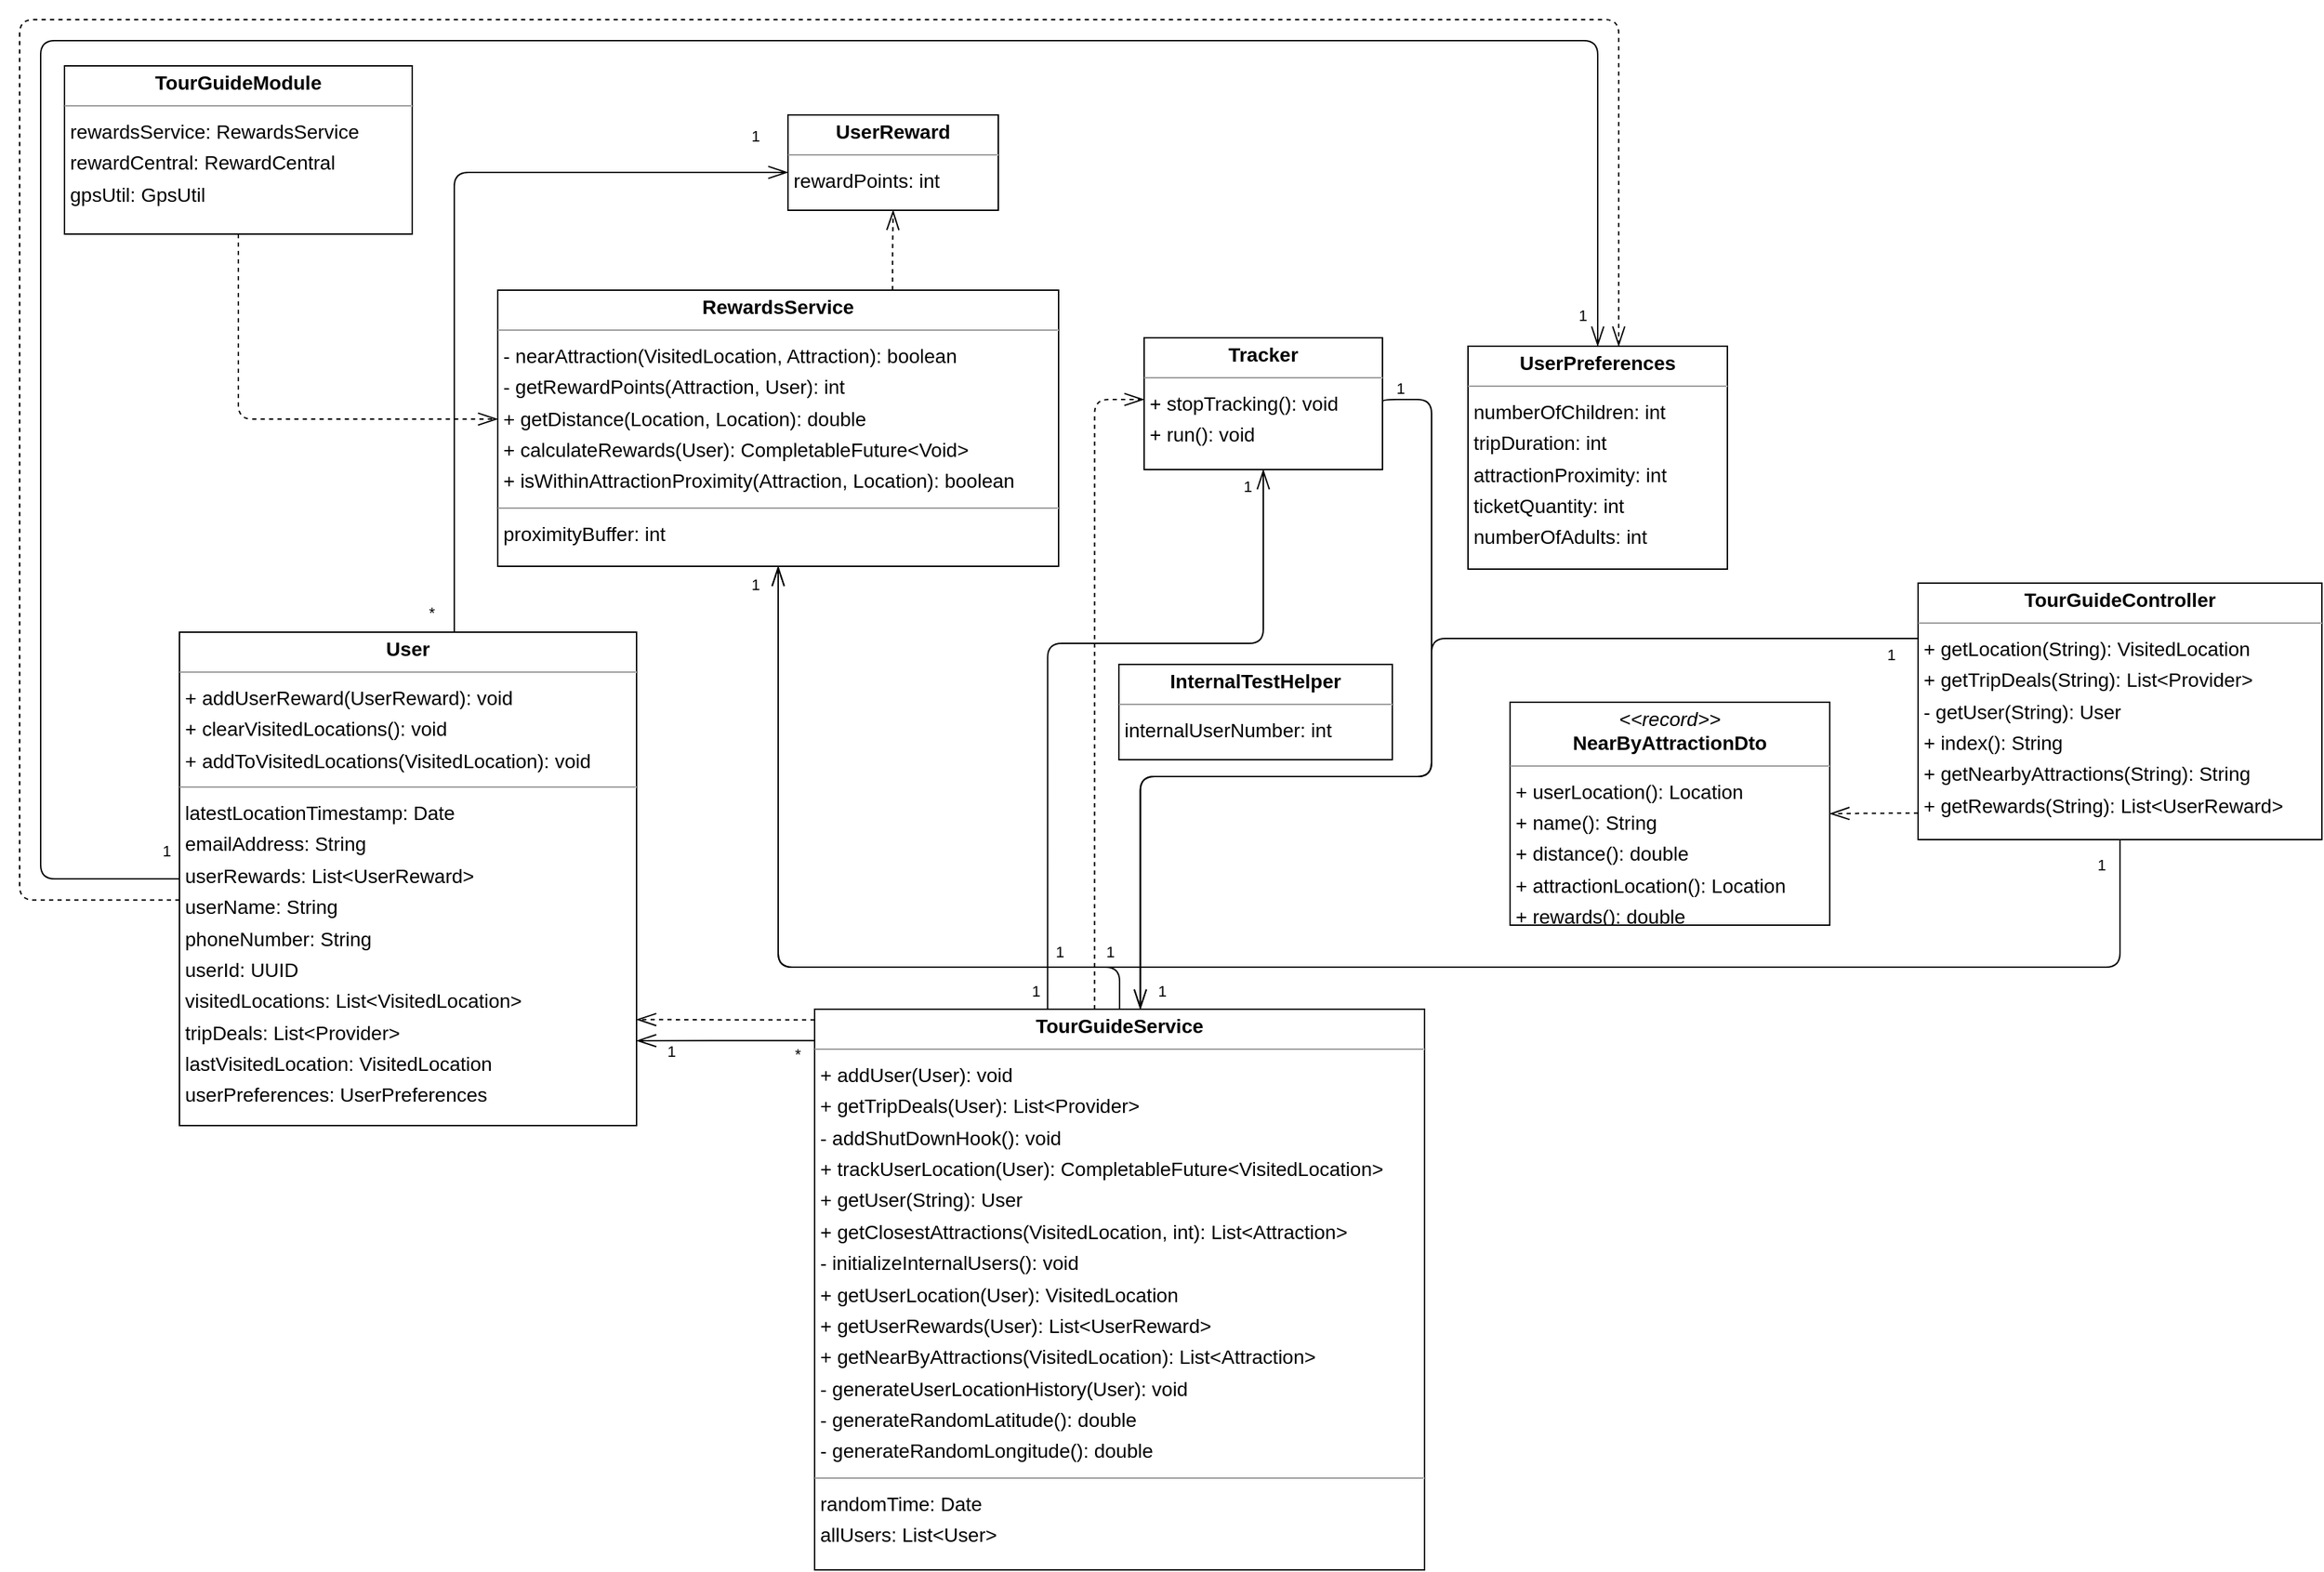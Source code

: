 <mxfile version="24.7.16" pages="2">
  <diagram id="7DUfMZ7z2TLutpWXC-hP" name="Diagramme de classe">
    <mxGraphModel dx="4945" dy="2134" grid="0" gridSize="10" guides="1" tooltips="1" connect="1" arrows="1" fold="1" page="0" pageScale="1" pageWidth="827" pageHeight="1169" math="0" shadow="0">
      <root>
        <mxCell id="0" />
        <mxCell id="1" parent="0" />
        <mxCell id="55qGOmyRxzpd4ivIbPIp-1" value="&lt;p style=&quot;margin:0px;margin-top:4px;text-align:center;&quot;&gt;&lt;b&gt;InternalTestHelper&lt;/b&gt;&lt;/p&gt;&lt;hr size=&quot;1&quot;/&gt;&lt;p style=&quot;margin:0 0 0 4px;line-height:1.6;&quot;&gt; internalUserNumber: int&lt;/p&gt;" style="verticalAlign=top;align=left;overflow=fill;fontSize=14;fontFamily=Helvetica;html=1;rounded=0;shadow=0;comic=0;labelBackgroundColor=none;strokeWidth=1;" vertex="1" parent="1">
          <mxGeometry x="434" y="420" width="195" height="68" as="geometry" />
        </mxCell>
        <mxCell id="55qGOmyRxzpd4ivIbPIp-2" value="&lt;p style=&quot;margin:0px;margin-top:4px;text-align:center;&quot;&gt;&lt;i&gt;&amp;lt;&amp;lt;record&amp;gt;&amp;gt;&lt;/i&gt;&lt;br/&gt;&lt;b&gt;NearByAttractionDto&lt;/b&gt;&lt;/p&gt;&lt;hr size=&quot;1&quot;/&gt;&lt;p style=&quot;margin:0 0 0 4px;line-height:1.6;&quot;&gt;+ userLocation(): Location&lt;br/&gt;+ name(): String&lt;br/&gt;+ distance(): double&lt;br/&gt;+ attractionLocation(): Location&lt;br/&gt;+ rewards(): double&lt;/p&gt;" style="verticalAlign=top;align=left;overflow=fill;fontSize=14;fontFamily=Helvetica;html=1;rounded=0;shadow=0;comic=0;labelBackgroundColor=none;strokeWidth=1;" vertex="1" parent="1">
          <mxGeometry x="713" y="447" width="228" height="159" as="geometry" />
        </mxCell>
        <mxCell id="55qGOmyRxzpd4ivIbPIp-3" value="&lt;p style=&quot;margin:0px;margin-top:4px;text-align:center;&quot;&gt;&lt;b&gt;RewardsService&lt;/b&gt;&lt;/p&gt;&lt;hr size=&quot;1&quot;/&gt;&lt;p style=&quot;margin:0 0 0 4px;line-height:1.6;&quot;&gt;- nearAttraction(VisitedLocation, Attraction): boolean&lt;br/&gt;- getRewardPoints(Attraction, User): int&lt;br/&gt;+ getDistance(Location, Location): double&lt;br/&gt;+ calculateRewards(User): CompletableFuture&amp;lt;Void&amp;gt;&lt;br/&gt;+ isWithinAttractionProximity(Attraction, Location): boolean&lt;/p&gt;&lt;hr size=&quot;1&quot;/&gt;&lt;p style=&quot;margin:0 0 0 4px;line-height:1.6;&quot;&gt; proximityBuffer: int&lt;/p&gt;" style="verticalAlign=top;align=left;overflow=fill;fontSize=14;fontFamily=Helvetica;html=1;rounded=0;shadow=0;comic=0;labelBackgroundColor=none;strokeWidth=1;" vertex="1" parent="1">
          <mxGeometry x="-9" y="153" width="400" height="197" as="geometry" />
        </mxCell>
        <mxCell id="55qGOmyRxzpd4ivIbPIp-4" value="&lt;p style=&quot;margin:0px;margin-top:4px;text-align:center;&quot;&gt;&lt;b&gt;TourGuideController&lt;/b&gt;&lt;/p&gt;&lt;hr size=&quot;1&quot;/&gt;&lt;p style=&quot;margin:0 0 0 4px;line-height:1.6;&quot;&gt;+ getLocation(String): VisitedLocation&lt;br/&gt;+ getTripDeals(String): List&amp;lt;Provider&amp;gt;&lt;br/&gt;- getUser(String): User&lt;br/&gt;+ index(): String&lt;br/&gt;+ getNearbyAttractions(String): String&lt;br/&gt;+ getRewards(String): List&amp;lt;UserReward&amp;gt;&lt;/p&gt;" style="verticalAlign=top;align=left;overflow=fill;fontSize=14;fontFamily=Helvetica;html=1;rounded=0;shadow=0;comic=0;labelBackgroundColor=none;strokeWidth=1;" vertex="1" parent="1">
          <mxGeometry x="1004" y="362" width="288" height="183" as="geometry" />
        </mxCell>
        <mxCell id="55qGOmyRxzpd4ivIbPIp-5" value="&lt;p style=&quot;margin:0px;margin-top:4px;text-align:center;&quot;&gt;&lt;b&gt;TourGuideModule&lt;/b&gt;&lt;/p&gt;&lt;hr size=&quot;1&quot;/&gt;&lt;p style=&quot;margin:0 0 0 4px;line-height:1.6;&quot;&gt; rewardsService: RewardsService&lt;br/&gt; rewardCentral: RewardCentral&lt;br/&gt; gpsUtil: GpsUtil&lt;/p&gt;" style="verticalAlign=top;align=left;overflow=fill;fontSize=14;fontFamily=Helvetica;html=1;rounded=0;shadow=0;comic=0;labelBackgroundColor=none;strokeWidth=1;" vertex="1" parent="1">
          <mxGeometry x="-318" y="-7" width="248" height="120" as="geometry" />
        </mxCell>
        <mxCell id="55qGOmyRxzpd4ivIbPIp-6" value="&lt;p style=&quot;margin:0px;margin-top:4px;text-align:center;&quot;&gt;&lt;b&gt;TourGuideService&lt;/b&gt;&lt;/p&gt;&lt;hr size=&quot;1&quot;/&gt;&lt;p style=&quot;margin:0 0 0 4px;line-height:1.6;&quot;&gt;+ addUser(User): void&lt;br/&gt;+ getTripDeals(User): List&amp;lt;Provider&amp;gt;&lt;br/&gt;- addShutDownHook(): void&lt;br/&gt;+ trackUserLocation(User): CompletableFuture&amp;lt;VisitedLocation&amp;gt;&lt;br/&gt;+ getUser(String): User&lt;br/&gt;+ getClosestAttractions(VisitedLocation, int): List&amp;lt;Attraction&amp;gt;&lt;br/&gt;- initializeInternalUsers(): void&lt;br/&gt;+ getUserLocation(User): VisitedLocation&lt;br/&gt;+ getUserRewards(User): List&amp;lt;UserReward&amp;gt;&lt;br/&gt;+ getNearByAttractions(VisitedLocation): List&amp;lt;Attraction&amp;gt;&lt;br/&gt;- generateUserLocationHistory(User): void&lt;br/&gt;- generateRandomLatitude(): double&lt;br/&gt;- generateRandomLongitude(): double&lt;/p&gt;&lt;hr size=&quot;1&quot;/&gt;&lt;p style=&quot;margin:0 0 0 4px;line-height:1.6;&quot;&gt; randomTime: Date&lt;br/&gt; allUsers: List&amp;lt;User&amp;gt;&lt;/p&gt;" style="verticalAlign=top;align=left;overflow=fill;fontSize=14;fontFamily=Helvetica;html=1;rounded=0;shadow=0;comic=0;labelBackgroundColor=none;strokeWidth=1;" vertex="1" parent="1">
          <mxGeometry x="217" y="666" width="435" height="400" as="geometry" />
        </mxCell>
        <mxCell id="55qGOmyRxzpd4ivIbPIp-8" value="&lt;p style=&quot;margin:0px;margin-top:4px;text-align:center;&quot;&gt;&lt;b&gt;Tracker&lt;/b&gt;&lt;/p&gt;&lt;hr size=&quot;1&quot;/&gt;&lt;p style=&quot;margin:0 0 0 4px;line-height:1.6;&quot;&gt;+ stopTracking(): void&lt;br/&gt;+ run(): void&lt;/p&gt;" style="verticalAlign=top;align=left;overflow=fill;fontSize=14;fontFamily=Helvetica;html=1;rounded=0;shadow=0;comic=0;labelBackgroundColor=none;strokeWidth=1;" vertex="1" parent="1">
          <mxGeometry x="452" y="187" width="170" height="94" as="geometry" />
        </mxCell>
        <mxCell id="55qGOmyRxzpd4ivIbPIp-9" value="&lt;p style=&quot;margin:0px;margin-top:4px;text-align:center;&quot;&gt;&lt;b&gt;User&lt;/b&gt;&lt;/p&gt;&lt;hr size=&quot;1&quot;/&gt;&lt;p style=&quot;margin:0 0 0 4px;line-height:1.6;&quot;&gt;+ addUserReward(UserReward): void&lt;br/&gt;+ clearVisitedLocations(): void&lt;br/&gt;+ addToVisitedLocations(VisitedLocation): void&lt;/p&gt;&lt;hr size=&quot;1&quot;/&gt;&lt;p style=&quot;margin:0 0 0 4px;line-height:1.6;&quot;&gt; latestLocationTimestamp: Date&lt;br/&gt; emailAddress: String&lt;br/&gt; userRewards: List&amp;lt;UserReward&amp;gt;&lt;br/&gt; userName: String&lt;br/&gt; phoneNumber: String&lt;br/&gt; userId: UUID&lt;br/&gt; visitedLocations: List&amp;lt;VisitedLocation&amp;gt;&lt;br/&gt; tripDeals: List&amp;lt;Provider&amp;gt;&lt;br/&gt; lastVisitedLocation: VisitedLocation&lt;br/&gt; userPreferences: UserPreferences&lt;/p&gt;" style="verticalAlign=top;align=left;overflow=fill;fontSize=14;fontFamily=Helvetica;html=1;rounded=0;shadow=0;comic=0;labelBackgroundColor=none;strokeWidth=1;" vertex="1" parent="1">
          <mxGeometry x="-236" y="397" width="326" height="352" as="geometry" />
        </mxCell>
        <mxCell id="55qGOmyRxzpd4ivIbPIp-10" value="&lt;p style=&quot;margin:0px;margin-top:4px;text-align:center;&quot;&gt;&lt;b&gt;UserPreferences&lt;/b&gt;&lt;/p&gt;&lt;hr size=&quot;1&quot;/&gt;&lt;p style=&quot;margin:0 0 0 4px;line-height:1.6;&quot;&gt; numberOfChildren: int&lt;br/&gt; tripDuration: int&lt;br/&gt; attractionProximity: int&lt;br/&gt; ticketQuantity: int&lt;br/&gt; numberOfAdults: int&lt;/p&gt;" style="verticalAlign=top;align=left;overflow=fill;fontSize=14;fontFamily=Helvetica;html=1;rounded=0;shadow=0;comic=0;labelBackgroundColor=none;strokeWidth=1;" vertex="1" parent="1">
          <mxGeometry x="683" y="193" width="185" height="159" as="geometry" />
        </mxCell>
        <mxCell id="55qGOmyRxzpd4ivIbPIp-11" value="&lt;p style=&quot;margin:0px;margin-top:4px;text-align:center;&quot;&gt;&lt;b&gt;UserReward&lt;/b&gt;&lt;/p&gt;&lt;hr size=&quot;1&quot;/&gt;&lt;p style=&quot;margin:0 0 0 4px;line-height:1.6;&quot;&gt; rewardPoints: int&lt;/p&gt;" style="verticalAlign=top;align=left;overflow=fill;fontSize=14;fontFamily=Helvetica;html=1;rounded=0;shadow=0;comic=0;labelBackgroundColor=none;strokeWidth=1;" vertex="1" parent="1">
          <mxGeometry x="198" y="28" width="150" height="68" as="geometry" />
        </mxCell>
        <mxCell id="55qGOmyRxzpd4ivIbPIp-12" value="" style="html=1;rounded=1;edgeStyle=orthogonalEdgeStyle;dashed=1;startArrow=none;endArrow=openThin;endSize=12;exitX=0.704;exitY=0.000;exitDx=0;exitDy=0;entryX=0.500;entryY=1.000;entryDx=0;entryDy=0;labelBackgroundColor=none;fontColor=default;" edge="1" parent="1" source="55qGOmyRxzpd4ivIbPIp-3" target="55qGOmyRxzpd4ivIbPIp-11">
          <mxGeometry width="50" height="50" relative="1" as="geometry">
            <Array as="points" />
          </mxGeometry>
        </mxCell>
        <mxCell id="55qGOmyRxzpd4ivIbPIp-14" value="" style="html=1;rounded=1;edgeStyle=orthogonalEdgeStyle;dashed=1;startArrow=none;endArrow=openThin;endSize=12;exitX=0.000;exitY=0.897;exitDx=0;exitDy=0;entryX=1.000;entryY=0.500;entryDx=0;entryDy=0;labelBackgroundColor=none;fontColor=default;" edge="1" parent="1" source="55qGOmyRxzpd4ivIbPIp-4" target="55qGOmyRxzpd4ivIbPIp-2">
          <mxGeometry width="50" height="50" relative="1" as="geometry">
            <Array as="points" />
          </mxGeometry>
        </mxCell>
        <mxCell id="55qGOmyRxzpd4ivIbPIp-16" value="" style="html=1;rounded=1;edgeStyle=orthogonalEdgeStyle;dashed=0;startArrow=diamondThinstartSize=12;endArrow=openThin;endSize=12;exitX=0.500;exitY=1.000;exitDx=0;exitDy=0;entryX=0.500;entryY=1.000;entryDx=0;entryDy=0;labelBackgroundColor=none;fontColor=default;" edge="1" parent="1" source="55qGOmyRxzpd4ivIbPIp-4" target="55qGOmyRxzpd4ivIbPIp-3">
          <mxGeometry width="50" height="50" relative="1" as="geometry">
            <Array as="points">
              <mxPoint x="1148" y="636" />
              <mxPoint x="191" y="636" />
            </Array>
          </mxGeometry>
        </mxCell>
        <mxCell id="55qGOmyRxzpd4ivIbPIp-17" value="1" style="edgeLabel;resizable=0;html=1;align=left;verticalAlign=top;labelBackgroundColor=none;" vertex="1" connectable="0" parent="55qGOmyRxzpd4ivIbPIp-16">
          <mxGeometry x="423" y="612" as="geometry" />
        </mxCell>
        <mxCell id="55qGOmyRxzpd4ivIbPIp-18" value="1" style="edgeLabel;resizable=0;html=1;align=left;verticalAlign=top;labelBackgroundColor=none;" vertex="1" connectable="0" parent="55qGOmyRxzpd4ivIbPIp-16">
          <mxGeometry x="1130" y="550" as="geometry" />
        </mxCell>
        <mxCell id="55qGOmyRxzpd4ivIbPIp-19" value="" style="edgeLabel;resizable=0;html=1;align=left;verticalAlign=top;labelBackgroundColor=none;" vertex="1" connectable="0" parent="55qGOmyRxzpd4ivIbPIp-16">
          <mxGeometry x="186" y="471" as="geometry" />
        </mxCell>
        <mxCell id="55qGOmyRxzpd4ivIbPIp-20" value="" style="html=1;rounded=1;edgeStyle=orthogonalEdgeStyle;dashed=0;startArrow=diamondThinstartSize=12;endArrow=openThin;endSize=12;exitX=0.000;exitY=0.216;exitDx=0;exitDy=0;entryX=0.534;entryY=0.000;entryDx=0;entryDy=0;labelBackgroundColor=none;fontColor=default;" edge="1" parent="1" source="55qGOmyRxzpd4ivIbPIp-4" target="55qGOmyRxzpd4ivIbPIp-6">
          <mxGeometry width="50" height="50" relative="1" as="geometry">
            <Array as="points">
              <mxPoint x="657" y="402" />
              <mxPoint x="657" y="500" />
              <mxPoint x="450" y="500" />
            </Array>
          </mxGeometry>
        </mxCell>
        <mxCell id="55qGOmyRxzpd4ivIbPIp-21" value="1" style="edgeLabel;resizable=0;html=1;align=left;verticalAlign=top;labelBackgroundColor=none;" vertex="1" connectable="0" parent="55qGOmyRxzpd4ivIbPIp-20">
          <mxGeometry x="980" y="400" as="geometry" />
        </mxCell>
        <mxCell id="55qGOmyRxzpd4ivIbPIp-22" value="1" style="edgeLabel;resizable=0;html=1;align=left;verticalAlign=top;labelBackgroundColor=none;" vertex="1" connectable="0" parent="55qGOmyRxzpd4ivIbPIp-20">
          <mxGeometry x="460" y="640" as="geometry" />
        </mxCell>
        <mxCell id="55qGOmyRxzpd4ivIbPIp-24" value="" style="html=1;rounded=1;edgeStyle=orthogonalEdgeStyle;dashed=1;startArrow=none;endArrow=openThin;endSize=12;exitX=0.500;exitY=1.000;exitDx=0;exitDy=0;labelBackgroundColor=none;fontColor=default;" edge="1" parent="1" source="55qGOmyRxzpd4ivIbPIp-5" target="55qGOmyRxzpd4ivIbPIp-3">
          <mxGeometry width="50" height="50" relative="1" as="geometry">
            <Array as="points">
              <mxPoint x="-194" y="245" />
            </Array>
          </mxGeometry>
        </mxCell>
        <mxCell id="55qGOmyRxzpd4ivIbPIp-26" value="" style="html=1;rounded=1;edgeStyle=orthogonalEdgeStyle;dashed=0;startArrow=diamondThinstartSize=12;endArrow=openThin;endSize=12;exitX=0.500;exitY=0.000;exitDx=0;exitDy=0;entryX=0.500;entryY=1.000;entryDx=0;entryDy=0;labelBackgroundColor=none;fontColor=default;" edge="1" parent="1" source="55qGOmyRxzpd4ivIbPIp-6" target="55qGOmyRxzpd4ivIbPIp-3">
          <mxGeometry width="50" height="50" relative="1" as="geometry">
            <Array as="points">
              <mxPoint x="435" y="636" />
              <mxPoint x="191" y="636" />
            </Array>
          </mxGeometry>
        </mxCell>
        <mxCell id="55qGOmyRxzpd4ivIbPIp-27" value="1" style="edgeLabel;resizable=0;html=1;align=left;verticalAlign=top;labelBackgroundColor=none;" vertex="1" connectable="0" parent="55qGOmyRxzpd4ivIbPIp-26">
          <mxGeometry x="387" y="612" as="geometry" />
        </mxCell>
        <mxCell id="55qGOmyRxzpd4ivIbPIp-28" value="1" style="edgeLabel;resizable=0;html=1;align=left;verticalAlign=top;labelBackgroundColor=none;" vertex="1" connectable="0" parent="55qGOmyRxzpd4ivIbPIp-26">
          <mxGeometry x="170" y="350" as="geometry" />
        </mxCell>
        <mxCell id="55qGOmyRxzpd4ivIbPIp-29" value="" style="edgeLabel;resizable=0;html=1;align=left;verticalAlign=top;labelBackgroundColor=none;" vertex="1" connectable="0" parent="55qGOmyRxzpd4ivIbPIp-26">
          <mxGeometry x="190" y="407" as="geometry" />
        </mxCell>
        <mxCell id="55qGOmyRxzpd4ivIbPIp-30" value="" style="html=1;rounded=1;edgeStyle=orthogonalEdgeStyle;dashed=1;startArrow=none;endArrow=openThin;endSize=12;exitX=0.459;exitY=0.000;exitDx=0;exitDy=0;labelBackgroundColor=none;fontColor=default;" edge="1" parent="1" source="55qGOmyRxzpd4ivIbPIp-6" target="55qGOmyRxzpd4ivIbPIp-8">
          <mxGeometry width="50" height="50" relative="1" as="geometry">
            <Array as="points">
              <mxPoint x="417" y="231" />
            </Array>
            <mxPoint x="440" y="250" as="targetPoint" />
          </mxGeometry>
        </mxCell>
        <mxCell id="55qGOmyRxzpd4ivIbPIp-32" value="" style="html=1;rounded=1;edgeStyle=orthogonalEdgeStyle;dashed=0;startArrow=diamondThinstartSize=12;endArrow=openThin;endSize=12;exitX=0.382;exitY=0.000;exitDx=0;exitDy=0;entryX=0.500;entryY=1.000;entryDx=0;entryDy=0;labelBackgroundColor=none;fontColor=default;" edge="1" parent="1" source="55qGOmyRxzpd4ivIbPIp-6" target="55qGOmyRxzpd4ivIbPIp-8">
          <mxGeometry width="50" height="50" relative="1" as="geometry">
            <Array as="points">
              <mxPoint x="384" y="405" />
              <mxPoint x="537" y="405" />
            </Array>
          </mxGeometry>
        </mxCell>
        <mxCell id="55qGOmyRxzpd4ivIbPIp-33" value="1" style="edgeLabel;resizable=0;html=1;align=left;verticalAlign=top;labelBackgroundColor=none;" vertex="1" connectable="0" parent="55qGOmyRxzpd4ivIbPIp-32">
          <mxGeometry x="370" y="640" as="geometry" />
        </mxCell>
        <mxCell id="55qGOmyRxzpd4ivIbPIp-34" value="1" style="edgeLabel;resizable=0;html=1;align=left;verticalAlign=top;labelBackgroundColor=none;" vertex="1" connectable="0" parent="55qGOmyRxzpd4ivIbPIp-32">
          <mxGeometry x="521" y="280" as="geometry" />
        </mxCell>
        <mxCell id="55qGOmyRxzpd4ivIbPIp-36" value="" style="html=1;rounded=1;edgeStyle=orthogonalEdgeStyle;dashed=1;startArrow=none;endArrow=openThin;endSize=12;exitX=0.000;exitY=0.019;exitDx=0;exitDy=0;entryX=1.000;entryY=0.785;entryDx=0;entryDy=0;labelBackgroundColor=none;fontColor=default;" edge="1" parent="1" source="55qGOmyRxzpd4ivIbPIp-6" target="55qGOmyRxzpd4ivIbPIp-9">
          <mxGeometry width="50" height="50" relative="1" as="geometry">
            <Array as="points" />
          </mxGeometry>
        </mxCell>
        <mxCell id="55qGOmyRxzpd4ivIbPIp-38" value="" style="html=1;rounded=1;edgeStyle=orthogonalEdgeStyle;dashed=0;startArrow=diamondThinstartSize=12;endArrow=openThin;endSize=12;exitX=0.000;exitY=0.056;exitDx=0;exitDy=0;entryX=1.000;entryY=0.828;entryDx=0;entryDy=0;labelBackgroundColor=none;fontColor=default;" edge="1" parent="1" source="55qGOmyRxzpd4ivIbPIp-6" target="55qGOmyRxzpd4ivIbPIp-9">
          <mxGeometry width="50" height="50" relative="1" as="geometry">
            <Array as="points" />
          </mxGeometry>
        </mxCell>
        <mxCell id="55qGOmyRxzpd4ivIbPIp-39" value="1" style="edgeLabel;resizable=0;html=1;align=left;verticalAlign=top;labelBackgroundColor=none;" vertex="1" connectable="0" parent="55qGOmyRxzpd4ivIbPIp-38">
          <mxGeometry x="110" y="683" as="geometry" />
        </mxCell>
        <mxCell id="55qGOmyRxzpd4ivIbPIp-40" value="*" style="edgeLabel;resizable=0;html=1;align=left;verticalAlign=top;labelBackgroundColor=none;" vertex="1" connectable="0" parent="55qGOmyRxzpd4ivIbPIp-38">
          <mxGeometry x="201" y="685" as="geometry" />
        </mxCell>
        <mxCell id="55qGOmyRxzpd4ivIbPIp-41" value="" style="edgeLabel;resizable=0;html=1;align=left;verticalAlign=top;labelBackgroundColor=none;" vertex="1" connectable="0" parent="55qGOmyRxzpd4ivIbPIp-38">
          <mxGeometry x="149" y="625" as="geometry" />
        </mxCell>
        <mxCell id="55qGOmyRxzpd4ivIbPIp-42" value="" style="html=1;rounded=1;edgeStyle=orthogonalEdgeStyle;dashed=0;startArrow=diamondThinstartSize=12;endArrow=openThin;endSize=12;exitX=1.000;exitY=0.500;exitDx=0;exitDy=0;entryX=0.534;entryY=0.000;entryDx=0;entryDy=0;labelBackgroundColor=none;fontColor=default;" edge="1" parent="1" source="55qGOmyRxzpd4ivIbPIp-8" target="55qGOmyRxzpd4ivIbPIp-6">
          <mxGeometry width="50" height="50" relative="1" as="geometry">
            <Array as="points">
              <mxPoint x="657" y="231" />
              <mxPoint x="657" y="500" />
              <mxPoint x="450" y="500" />
            </Array>
          </mxGeometry>
        </mxCell>
        <mxCell id="55qGOmyRxzpd4ivIbPIp-43" value="1" style="edgeLabel;resizable=0;html=1;align=left;verticalAlign=top;labelBackgroundColor=none;" vertex="1" connectable="0" parent="55qGOmyRxzpd4ivIbPIp-42">
          <mxGeometry x="630" y="210" as="geometry" />
        </mxCell>
        <mxCell id="55qGOmyRxzpd4ivIbPIp-46" value="" style="html=1;rounded=1;edgeStyle=orthogonalEdgeStyle;dashed=0;startArrow=diamondThinstartSize=12;endArrow=openThin;endSize=12;exitX=0.000;exitY=0.500;exitDx=0;exitDy=0;entryX=0.500;entryY=0.000;entryDx=0;entryDy=0;labelBackgroundColor=none;fontColor=default;" edge="1" parent="1" source="55qGOmyRxzpd4ivIbPIp-9" target="55qGOmyRxzpd4ivIbPIp-10">
          <mxGeometry width="50" height="50" relative="1" as="geometry">
            <Array as="points">
              <mxPoint x="-335" y="573" />
              <mxPoint x="-335" y="-25" />
              <mxPoint x="776" y="-25" />
            </Array>
          </mxGeometry>
        </mxCell>
        <mxCell id="55qGOmyRxzpd4ivIbPIp-47" value="1" style="edgeLabel;resizable=0;html=1;align=left;verticalAlign=top;labelBackgroundColor=none;" vertex="1" connectable="0" parent="55qGOmyRxzpd4ivIbPIp-46">
          <mxGeometry x="-250" y="540" as="geometry" />
        </mxCell>
        <mxCell id="55qGOmyRxzpd4ivIbPIp-48" value="1" style="edgeLabel;resizable=0;html=1;align=left;verticalAlign=top;labelBackgroundColor=none;" vertex="1" connectable="0" parent="55qGOmyRxzpd4ivIbPIp-46">
          <mxGeometry x="760" y="158" as="geometry" />
        </mxCell>
        <mxCell id="55qGOmyRxzpd4ivIbPIp-50" value="" style="html=1;rounded=1;edgeStyle=orthogonalEdgeStyle;dashed=1;startArrow=none;endArrow=openThin;endSize=12;exitX=0.000;exitY=0.543;exitDx=0;exitDy=0;entryX=0.581;entryY=0.000;entryDx=0;entryDy=0;labelBackgroundColor=none;fontColor=default;" edge="1" parent="1" source="55qGOmyRxzpd4ivIbPIp-9" target="55qGOmyRxzpd4ivIbPIp-10">
          <mxGeometry width="50" height="50" relative="1" as="geometry">
            <Array as="points">
              <mxPoint x="-350" y="588" />
              <mxPoint x="-350" y="-40" />
              <mxPoint x="791" y="-40" />
            </Array>
          </mxGeometry>
        </mxCell>
        <mxCell id="55qGOmyRxzpd4ivIbPIp-52" value="" style="html=1;rounded=1;edgeStyle=orthogonalEdgeStyle;dashed=0;startArrow=diamondThinstartSize=12;endArrow=openThin;endSize=12;entryX=0.000;entryY=0.500;entryDx=0;entryDy=0;labelBackgroundColor=none;fontColor=default;" edge="1" parent="1">
          <mxGeometry width="50" height="50" relative="1" as="geometry">
            <Array as="points">
              <mxPoint x="-40" y="69" />
            </Array>
            <mxPoint x="-40" y="397" as="sourcePoint" />
            <mxPoint x="198" y="69" as="targetPoint" />
          </mxGeometry>
        </mxCell>
        <mxCell id="55qGOmyRxzpd4ivIbPIp-53" value="1" style="edgeLabel;resizable=0;html=1;align=left;verticalAlign=top;labelBackgroundColor=none;" vertex="1" connectable="0" parent="55qGOmyRxzpd4ivIbPIp-52">
          <mxGeometry x="170" y="30" as="geometry" />
        </mxCell>
        <mxCell id="55qGOmyRxzpd4ivIbPIp-54" value="*" style="edgeLabel;resizable=0;html=1;align=left;verticalAlign=top;labelBackgroundColor=none;" vertex="1" connectable="0" parent="55qGOmyRxzpd4ivIbPIp-52">
          <mxGeometry x="-60" y="370" as="geometry" />
        </mxCell>
      </root>
    </mxGraphModel>
  </diagram>
  <diagram id="z869QHmbYMq-aDFh1rcr" name="Diagramme de séquence">
    <mxGraphModel dx="2569" dy="2180" grid="0" gridSize="10" guides="1" tooltips="1" connect="1" arrows="1" fold="1" page="0" pageScale="1" pageWidth="827" pageHeight="1169" background="none" math="0" shadow="0">
      <root>
        <mxCell id="0" />
        <mxCell id="1" parent="0" />
        <mxCell id="QXWkzWXTGIYQfXGXJt-a-35" value="&lt;span style=&quot;font-weight: 700; text-wrap-mode: wrap;&quot;&gt;User&lt;/span&gt;" style="text;html=1;align=center;verticalAlign=middle;resizable=0;points=[];autosize=1;strokeColor=none;fillColor=none;" vertex="1" parent="1">
          <mxGeometry x="86.5" y="-1075.6" width="45" height="26" as="geometry" />
        </mxCell>
        <mxCell id="QXWkzWXTGIYQfXGXJt-a-36" value="&lt;span style=&quot;font-weight: 700; text-wrap-mode: wrap;&quot;&gt;TourGuideController&lt;/span&gt;" style="text;html=1;align=center;verticalAlign=middle;resizable=0;points=[];autosize=1;strokeColor=none;fillColor=none;" vertex="1" parent="1">
          <mxGeometry x="330" y="-1080" width="140" height="30" as="geometry" />
        </mxCell>
        <mxCell id="QXWkzWXTGIYQfXGXJt-a-37" value="&lt;span style=&quot;color: rgb(0, 0, 0); font-family: Helvetica; font-size: 12px; font-style: normal; font-variant-ligatures: normal; font-variant-caps: normal; font-weight: 700; letter-spacing: normal; orphans: 2; text-align: center; text-indent: 0px; text-transform: none; widows: 2; word-spacing: 0px; -webkit-text-stroke-width: 0px; white-space: normal; background-color: rgb(251, 251, 251); text-decoration-thickness: initial; text-decoration-style: initial; text-decoration-color: initial; display: inline !important; float: none;&quot;&gt;TourGuideService&lt;/span&gt;" style="text;whiteSpace=wrap;html=1;" vertex="1" parent="1">
          <mxGeometry x="615" y="-1078" width="108" height="26" as="geometry" />
        </mxCell>
        <mxCell id="QXWkzWXTGIYQfXGXJt-a-38" value="&lt;span style=&quot;color: rgb(0, 0, 0); font-family: Helvetica; font-size: 12px; font-style: normal; font-variant-ligatures: normal; font-variant-caps: normal; font-weight: 700; letter-spacing: normal; orphans: 2; text-align: center; text-indent: 0px; text-transform: none; widows: 2; word-spacing: 0px; -webkit-text-stroke-width: 0px; white-space: normal; background-color: rgb(251, 251, 251); text-decoration-thickness: initial; text-decoration-style: initial; text-decoration-color: initial; display: inline !important; float: none;&quot;&gt;GpsUtil&lt;/span&gt;" style="text;whiteSpace=wrap;html=1;" vertex="1" parent="1">
          <mxGeometry x="900" y="-1076" width="55" height="22" as="geometry" />
        </mxCell>
        <mxCell id="QXWkzWXTGIYQfXGXJt-a-39" value="" style="edgeStyle=none;orthogonalLoop=1;jettySize=auto;html=1;rounded=0;strokeWidth=1;dashed=1;endArrow=none;endFill=0;" edge="1" parent="1">
          <mxGeometry width="80" relative="1" as="geometry">
            <mxPoint x="110" y="-1040" as="sourcePoint" />
            <mxPoint x="109" y="-494" as="targetPoint" />
            <Array as="points" />
          </mxGeometry>
        </mxCell>
        <mxCell id="QXWkzWXTGIYQfXGXJt-a-43" value="&lt;span style=&quot;color: rgb(0, 0, 0); font-family: Helvetica; font-size: 11px; font-style: normal; font-variant-ligatures: normal; font-variant-caps: normal; font-weight: 400; letter-spacing: normal; orphans: 2; text-align: center; text-indent: 0px; text-transform: none; widows: 2; word-spacing: 0px; -webkit-text-stroke-width: 0px; white-space: nowrap; background-color: rgb(255, 255, 255); text-decoration-thickness: initial; text-decoration-style: initial; text-decoration-color: initial; display: inline !important; float: none;&quot;&gt;GET /getNearbyAttractions&lt;/span&gt;" style="text;whiteSpace=wrap;html=1;" vertex="1" parent="1">
          <mxGeometry x="170.997" y="-1040.003" width="159" height="36" as="geometry" />
        </mxCell>
        <mxCell id="QXWkzWXTGIYQfXGXJt-a-53" value="" style="edgeStyle=none;orthogonalLoop=1;jettySize=auto;html=1;rounded=0;strokeWidth=1;dashed=1;endArrow=none;endFill=0;" edge="1" parent="1">
          <mxGeometry width="80" relative="1" as="geometry">
            <mxPoint x="403" y="-1040" as="sourcePoint" />
            <mxPoint x="402" y="-498" as="targetPoint" />
            <Array as="points" />
          </mxGeometry>
        </mxCell>
        <mxCell id="QXWkzWXTGIYQfXGXJt-a-59" style="edgeStyle=orthogonalEdgeStyle;rounded=0;orthogonalLoop=1;jettySize=auto;html=1;" edge="1" parent="1" source="QXWkzWXTGIYQfXGXJt-a-54" target="QXWkzWXTGIYQfXGXJt-a-58">
          <mxGeometry relative="1" as="geometry">
            <Array as="points">
              <mxPoint x="166" y="-1011" />
              <mxPoint x="166" y="-1011" />
            </Array>
          </mxGeometry>
        </mxCell>
        <mxCell id="QXWkzWXTGIYQfXGXJt-a-54" value="" style="whiteSpace=wrap;html=1;fillColor=#000000;" vertex="1" parent="1">
          <mxGeometry x="106" y="-1023" width="8" height="313" as="geometry" />
        </mxCell>
        <mxCell id="QXWkzWXTGIYQfXGXJt-a-63" style="edgeStyle=orthogonalEdgeStyle;rounded=0;orthogonalLoop=1;jettySize=auto;html=1;entryX=0;entryY=0.5;entryDx=0;entryDy=0;" edge="1" parent="1" source="QXWkzWXTGIYQfXGXJt-a-58" target="QXWkzWXTGIYQfXGXJt-a-62">
          <mxGeometry relative="1" as="geometry" />
        </mxCell>
        <mxCell id="QXWkzWXTGIYQfXGXJt-a-58" value="" style="whiteSpace=wrap;html=1;fillColor=#000000;" vertex="1" parent="1">
          <mxGeometry x="399" y="-1023" width="8" height="24" as="geometry" />
        </mxCell>
        <mxCell id="QXWkzWXTGIYQfXGXJt-a-60" value="" style="edgeStyle=none;orthogonalLoop=1;jettySize=auto;html=1;rounded=0;strokeWidth=1;dashed=1;endArrow=none;endFill=0;" edge="1" parent="1">
          <mxGeometry width="80" relative="1" as="geometry">
            <mxPoint x="669" y="-1040" as="sourcePoint" />
            <mxPoint x="668" y="-492" as="targetPoint" />
            <Array as="points" />
          </mxGeometry>
        </mxCell>
        <mxCell id="QXWkzWXTGIYQfXGXJt-a-62" value="" style="whiteSpace=wrap;html=1;fillColor=#000000;" vertex="1" parent="1">
          <mxGeometry x="665" y="-1023" width="8" height="24" as="geometry" />
        </mxCell>
        <mxCell id="QXWkzWXTGIYQfXGXJt-a-67" style="edgeStyle=orthogonalEdgeStyle;rounded=0;orthogonalLoop=1;jettySize=auto;html=1;" edge="1" parent="1" source="QXWkzWXTGIYQfXGXJt-a-64">
          <mxGeometry relative="1" as="geometry">
            <mxPoint x="921" y="-972.971" as="targetPoint" />
            <Array as="points">
              <mxPoint x="730" y="-973" />
              <mxPoint x="730" y="-973" />
            </Array>
          </mxGeometry>
        </mxCell>
        <mxCell id="QXWkzWXTGIYQfXGXJt-a-64" value="" style="whiteSpace=wrap;html=1;fillColor=#000000;" vertex="1" parent="1">
          <mxGeometry x="665" y="-985" width="8" height="63" as="geometry" />
        </mxCell>
        <mxCell id="QXWkzWXTGIYQfXGXJt-a-65" value="" style="edgeStyle=none;orthogonalLoop=1;jettySize=auto;html=1;rounded=0;strokeWidth=1;dashed=1;endArrow=none;endFill=0;movable=1;resizable=1;rotatable=1;deletable=1;editable=1;locked=0;connectable=1;" edge="1" parent="1">
          <mxGeometry width="80" relative="1" as="geometry">
            <mxPoint x="926" y="-1040" as="sourcePoint" />
            <mxPoint x="925" y="-495" as="targetPoint" />
            <Array as="points" />
          </mxGeometry>
        </mxCell>
        <mxCell id="QXWkzWXTGIYQfXGXJt-a-76" style="edgeStyle=orthogonalEdgeStyle;rounded=0;orthogonalLoop=1;jettySize=auto;html=1;entryX=1;entryY=0.5;entryDx=0;entryDy=0;" edge="1" parent="1" source="QXWkzWXTGIYQfXGXJt-a-69">
          <mxGeometry relative="1" as="geometry">
            <mxPoint x="673" y="-932" as="targetPoint" />
            <Array as="points">
              <mxPoint x="861" y="-932" />
              <mxPoint x="861" y="-932" />
            </Array>
          </mxGeometry>
        </mxCell>
        <mxCell id="QXWkzWXTGIYQfXGXJt-a-69" value="" style="whiteSpace=wrap;html=1;fillColor=#000000;" vertex="1" parent="1">
          <mxGeometry x="921" y="-995" width="8" height="75" as="geometry" />
        </mxCell>
        <mxCell id="QXWkzWXTGIYQfXGXJt-a-77" value="&lt;span style=&quot;color: rgb(0, 0, 0); font-family: Helvetica; font-size: 11px; font-style: normal; font-variant-ligatures: normal; font-variant-caps: normal; font-weight: 400; letter-spacing: normal; orphans: 2; text-align: center; text-indent: 0px; text-transform: none; widows: 2; word-spacing: 0px; -webkit-text-stroke-width: 0px; white-space: nowrap; background-color: rgb(255, 255, 255); text-decoration-thickness: initial; text-decoration-style: initial; text-decoration-color: initial; display: inline !important; float: none;&quot;&gt;send GPS coordinates&lt;/span&gt;" style="text;html=1;align=center;verticalAlign=middle;resizable=0;points=[];autosize=1;strokeColor=none;fillColor=none;" vertex="1" parent="1">
          <mxGeometry x="734" y="-957" width="128" height="26" as="geometry" />
        </mxCell>
        <mxCell id="QXWkzWXTGIYQfXGXJt-a-93" style="edgeStyle=orthogonalEdgeStyle;rounded=0;orthogonalLoop=1;jettySize=auto;html=1;" edge="1" parent="1" source="QXWkzWXTGIYQfXGXJt-a-94">
          <mxGeometry relative="1" as="geometry">
            <mxPoint x="1101" y="-813.5" as="targetPoint" />
            <Array as="points">
              <mxPoint x="686" y="-813.5" />
              <mxPoint x="686" y="-813.5" />
            </Array>
          </mxGeometry>
        </mxCell>
        <mxCell id="QXWkzWXTGIYQfXGXJt-a-94" value="" style="whiteSpace=wrap;html=1;fillColor=#000000;" vertex="1" parent="1">
          <mxGeometry x="665" y="-826" width="8" height="63.5" as="geometry" />
        </mxCell>
        <mxCell id="QXWkzWXTGIYQfXGXJt-a-96" style="edgeStyle=orthogonalEdgeStyle;rounded=0;orthogonalLoop=1;jettySize=auto;html=1;entryX=1;entryY=0.5;entryDx=0;entryDy=0;" edge="1" parent="1" source="QXWkzWXTGIYQfXGXJt-a-97">
          <mxGeometry relative="1" as="geometry">
            <mxPoint x="673" y="-774.0" as="targetPoint" />
            <Array as="points">
              <mxPoint x="887" y="-773.5" />
            </Array>
          </mxGeometry>
        </mxCell>
        <mxCell id="QXWkzWXTGIYQfXGXJt-a-99" value="&lt;span style=&quot;color: rgb(0, 0, 0); font-family: Helvetica; font-size: 11px; font-style: normal; font-variant-ligatures: normal; font-variant-caps: normal; font-weight: 400; letter-spacing: normal; orphans: 2; text-align: center; text-indent: 0px; text-transform: none; widows: 2; word-spacing: 0px; -webkit-text-stroke-width: 0px; white-space: nowrap; background-color: rgb(255, 255, 255); text-decoration-thickness: initial; text-decoration-style: initial; text-decoration-color: initial; display: inline !important; float: none;&quot;&gt;return user&#39;s rewards&lt;/span&gt;" style="text;html=1;align=center;verticalAlign=middle;resizable=0;points=[];autosize=1;strokeColor=none;fillColor=none;" vertex="1" parent="1">
          <mxGeometry x="955" y="-803.5" width="121" height="26" as="geometry" />
        </mxCell>
        <mxCell id="QXWkzWXTGIYQfXGXJt-a-100" value="" style="edgeStyle=none;orthogonalLoop=1;jettySize=auto;html=1;rounded=0;strokeWidth=1;dashed=1;endArrow=none;endFill=0;" edge="1" parent="1">
          <mxGeometry width="1109" relative="1" as="geometry">
            <mxPoint x="1105" y="-1040" as="sourcePoint" />
            <mxPoint x="1100" y="-497" as="targetPoint" />
            <Array as="points" />
          </mxGeometry>
        </mxCell>
        <mxCell id="QXWkzWXTGIYQfXGXJt-a-97" value="" style="whiteSpace=wrap;html=1;fillColor=#000000;" vertex="1" parent="QXWkzWXTGIYQfXGXJt-a-100">
          <mxGeometry x="1101" y="-820.5" width="8" height="58.5" as="geometry" />
        </mxCell>
        <mxCell id="QXWkzWXTGIYQfXGXJt-a-101" value="&lt;span style=&quot;color: rgb(0, 0, 0); font-family: Helvetica; font-size: 12px; font-style: normal; font-variant-ligatures: normal; font-variant-caps: normal; font-weight: 700; letter-spacing: normal; orphans: 2; text-align: center; text-indent: 0px; text-transform: none; widows: 2; word-spacing: 0px; -webkit-text-stroke-width: 0px; white-space: normal; background-color: rgb(255, 255, 255); text-decoration-thickness: initial; text-decoration-style: initial; text-decoration-color: initial; display: inline !important; float: none;&quot;&gt;RewardsService&lt;/span&gt;" style="text;whiteSpace=wrap;html=1;" vertex="1" parent="1">
          <mxGeometry x="1054.0" y="-1075.19" width="101.81" height="25.19" as="geometry" />
        </mxCell>
        <mxCell id="QXWkzWXTGIYQfXGXJt-a-103" value="" style="edgeStyle=none;orthogonalLoop=1;jettySize=auto;html=1;rounded=0;strokeWidth=1;dashed=1;endArrow=none;endFill=0;" edge="1" parent="1">
          <mxGeometry width="80" relative="1" as="geometry">
            <mxPoint x="1268" y="-1040" as="sourcePoint" />
            <mxPoint x="1260" y="-499" as="targetPoint" />
            <Array as="points" />
          </mxGeometry>
        </mxCell>
        <mxCell id="QXWkzWXTGIYQfXGXJt-a-104" value="&lt;span style=&quot;color: rgb(0, 0, 0); font-family: Helvetica; font-size: 12px; font-style: normal; font-variant-ligatures: normal; font-variant-caps: normal; font-weight: 700; letter-spacing: normal; orphans: 2; text-align: center; text-indent: 0px; text-transform: none; widows: 2; word-spacing: 0px; -webkit-text-stroke-width: 0px; white-space: normal; background-color: rgb(255, 255, 255); text-decoration-thickness: initial; text-decoration-style: initial; text-decoration-color: initial; display: inline !important; float: none;&quot;&gt;TripPricer&lt;/span&gt;" style="text;whiteSpace=wrap;html=1;" vertex="1" parent="1">
          <mxGeometry x="1236" y="-1076.36" width="60.82" height="26.36" as="geometry" />
        </mxCell>
        <mxCell id="QXWkzWXTGIYQfXGXJt-a-107" style="edgeStyle=orthogonalEdgeStyle;rounded=0;orthogonalLoop=1;jettySize=auto;html=1;" edge="1" parent="1" source="QXWkzWXTGIYQfXGXJt-a-108">
          <mxGeometry relative="1" as="geometry">
            <mxPoint x="1263" y="-714.5" as="targetPoint" />
            <Array as="points">
              <mxPoint x="778" y="-714.5" />
              <mxPoint x="778" y="-714.5" />
            </Array>
          </mxGeometry>
        </mxCell>
        <mxCell id="QXWkzWXTGIYQfXGXJt-a-108" value="" style="whiteSpace=wrap;html=1;fillColor=#000000;" vertex="1" parent="1">
          <mxGeometry x="665" y="-725.5" width="8" height="65" as="geometry" />
        </mxCell>
        <mxCell id="QXWkzWXTGIYQfXGXJt-a-110" style="edgeStyle=orthogonalEdgeStyle;rounded=0;orthogonalLoop=1;jettySize=auto;html=1;entryX=0.942;entryY=0.808;entryDx=0;entryDy=0;entryPerimeter=0;" edge="1" parent="1" source="QXWkzWXTGIYQfXGXJt-a-113" target="QXWkzWXTGIYQfXGXJt-a-108">
          <mxGeometry relative="1" as="geometry">
            <mxPoint x="687" y="-673.5" as="targetPoint" />
            <Array as="points">
              <mxPoint x="969" y="-673.5" />
            </Array>
          </mxGeometry>
        </mxCell>
        <mxCell id="QXWkzWXTGIYQfXGXJt-a-112" value="&lt;span style=&quot;font-size: 11px;&quot;&gt;retrun trip deals&lt;/span&gt;" style="text;html=1;align=center;verticalAlign=middle;resizable=0;points=[];autosize=1;strokeColor=none;fillColor=none;" vertex="1" parent="1">
          <mxGeometry x="1136" y="-701.5" width="94" height="26" as="geometry" />
        </mxCell>
        <mxCell id="QXWkzWXTGIYQfXGXJt-a-113" value="" style="whiteSpace=wrap;html=1;fillColor=#000000;" vertex="1" parent="1">
          <mxGeometry x="1260" y="-728" width="8" height="66" as="geometry" />
        </mxCell>
        <mxCell id="QXWkzWXTGIYQfXGXJt-a-115" value="&lt;span style=&quot;font-size: 11px;&quot;&gt;getTripDeals()&lt;/span&gt;" style="text;html=1;align=center;verticalAlign=middle;resizable=0;points=[];autosize=1;strokeColor=none;fillColor=none;" vertex="1" parent="1">
          <mxGeometry x="1146" y="-743.5" width="87" height="26" as="geometry" />
        </mxCell>
        <mxCell id="QXWkzWXTGIYQfXGXJt-a-116" style="edgeStyle=orthogonalEdgeStyle;rounded=0;orthogonalLoop=1;jettySize=auto;html=1;" edge="1" parent="1" source="QXWkzWXTGIYQfXGXJt-a-117">
          <mxGeometry relative="1" as="geometry">
            <mxPoint x="921" y="-897.971" as="targetPoint" />
            <Array as="points">
              <mxPoint x="730" y="-898" />
              <mxPoint x="730" y="-898" />
            </Array>
          </mxGeometry>
        </mxCell>
        <mxCell id="QXWkzWXTGIYQfXGXJt-a-117" value="" style="whiteSpace=wrap;html=1;fillColor=#000000;" vertex="1" parent="1">
          <mxGeometry x="665" y="-910" width="8" height="63" as="geometry" />
        </mxCell>
        <mxCell id="QXWkzWXTGIYQfXGXJt-a-118" style="edgeStyle=orthogonalEdgeStyle;rounded=0;orthogonalLoop=1;jettySize=auto;html=1;entryX=1;entryY=0.5;entryDx=0;entryDy=0;" edge="1" parent="1">
          <mxGeometry relative="1" as="geometry">
            <mxPoint x="921" y="-857" as="sourcePoint" />
            <mxPoint x="673" y="-857" as="targetPoint" />
            <Array as="points">
              <mxPoint x="861" y="-857" />
              <mxPoint x="861" y="-857" />
            </Array>
          </mxGeometry>
        </mxCell>
        <mxCell id="QXWkzWXTGIYQfXGXJt-a-119" value="&lt;span style=&quot;color: rgb(0, 0, 0); font-family: Helvetica; font-size: 11px; font-style: normal; font-variant-ligatures: normal; font-variant-caps: normal; font-weight: 400; letter-spacing: normal; orphans: 2; text-align: center; text-indent: 0px; text-transform: none; widows: 2; word-spacing: 0px; -webkit-text-stroke-width: 0px; white-space: nowrap; background-color: rgb(255, 255, 255); text-decoration-thickness: initial; text-decoration-style: initial; text-decoration-color: initial; display: inline !important; float: none;&quot;&gt;retrieve attractions infos&lt;/span&gt;" style="text;html=1;align=center;verticalAlign=middle;resizable=0;points=[];autosize=1;strokeColor=none;fillColor=none;" vertex="1" parent="1">
          <mxGeometry x="730.5" y="-890" width="135" height="26" as="geometry" />
        </mxCell>
        <mxCell id="QXWkzWXTGIYQfXGXJt-a-120" value="" style="whiteSpace=wrap;html=1;fillColor=#000000;" vertex="1" parent="1">
          <mxGeometry x="921" y="-909" width="8" height="75" as="geometry" />
        </mxCell>
        <mxCell id="QXWkzWXTGIYQfXGXJt-a-121" value="&lt;span style=&quot;color: rgb(0, 0, 0); font-family: Helvetica; font-size: 11px; font-style: normal; font-variant-ligatures: normal; font-variant-caps: normal; font-weight: 400; letter-spacing: normal; orphans: 2; text-align: center; text-indent: 0px; text-transform: none; widows: 2; word-spacing: 0px; -webkit-text-stroke-width: 0px; white-space: nowrap; background-color: rgb(255, 255, 255); text-decoration-thickness: initial; text-decoration-style: initial; text-decoration-color: initial; display: inline !important; float: none;&quot;&gt;getNearByAttraction()&lt;/span&gt;" style="text;whiteSpace=wrap;html=1;" vertex="1" parent="1">
          <mxGeometry x="747" y="-926" width="115" height="36" as="geometry" />
        </mxCell>
        <mxCell id="QXWkzWXTGIYQfXGXJt-a-124" style="edgeStyle=orthogonalEdgeStyle;rounded=0;orthogonalLoop=1;jettySize=auto;html=1;entryX=1;entryY=0.5;entryDx=0;entryDy=0;" edge="1" parent="1">
          <mxGeometry relative="1" as="geometry">
            <mxPoint x="664" y="-624.5" as="sourcePoint" />
            <mxPoint x="113" y="-623.5" as="targetPoint" />
          </mxGeometry>
        </mxCell>
        <mxCell id="QXWkzWXTGIYQfXGXJt-a-122" value="" style="whiteSpace=wrap;html=1;fillColor=#000000;" vertex="1" parent="1">
          <mxGeometry x="664" y="-636" width="8" height="24" as="geometry" />
        </mxCell>
        <mxCell id="QXWkzWXTGIYQfXGXJt-a-123" value="" style="whiteSpace=wrap;html=1;fillColor=#000000;" vertex="1" parent="1">
          <mxGeometry x="105" y="-635" width="8" height="24" as="geometry" />
        </mxCell>
        <mxCell id="QXWkzWXTGIYQfXGXJt-a-125" value="&lt;span style=&quot;color: rgb(0, 0, 0); font-family: Helvetica; font-size: 11px; font-style: normal; font-variant-ligatures: normal; font-variant-caps: normal; font-weight: 400; letter-spacing: normal; orphans: 2; text-indent: 0px; text-transform: none; widows: 2; word-spacing: 0px; -webkit-text-stroke-width: 0px; white-space: nowrap; background-color: rgb(255, 255, 255); text-decoration-thickness: initial; text-decoration-style: initial; text-decoration-color: initial; float: none; display: inline !important;&quot;&gt;return a list of the five closer attractions with their positions,&amp;nbsp;&lt;/span&gt;&lt;div&gt;&lt;span style=&quot;color: rgb(0, 0, 0); font-family: Helvetica; font-size: 11px; font-style: normal; font-variant-ligatures: normal; font-variant-caps: normal; font-weight: 400; letter-spacing: normal; orphans: 2; text-indent: 0px; text-transform: none; widows: 2; word-spacing: 0px; -webkit-text-stroke-width: 0px; white-space: nowrap; background-color: rgb(255, 255, 255); text-decoration-thickness: initial; text-decoration-style: initial; text-decoration-color: initial; float: none; display: inline !important;&quot;&gt;the user&#39;s one, the calculated distance&amp;nbsp;&lt;/span&gt;&lt;span style=&quot;font-size: 11px;&quot;&gt;and the rewards&lt;/span&gt;&lt;/div&gt;" style="text;html=1;align=left;verticalAlign=middle;resizable=0;points=[];autosize=1;strokeColor=none;fillColor=none;" vertex="1" parent="1">
          <mxGeometry x="258" y="-673" width="309" height="41" as="geometry" />
        </mxCell>
        <mxCell id="QXWkzWXTGIYQfXGXJt-a-128" value="&lt;span style=&quot;color: rgb(0, 0, 0); font-family: Helvetica; font-size: 11px; font-style: normal; font-variant-ligatures: normal; font-variant-caps: normal; font-weight: 400; letter-spacing: normal; orphans: 2; text-align: center; text-indent: 0px; text-transform: none; widows: 2; word-spacing: 0px; -webkit-text-stroke-width: 0px; white-space: nowrap; background-color: rgb(255, 255, 255); text-decoration-thickness: initial; text-decoration-style: initial; text-decoration-color: initial; display: inline !important; float: none;&quot;&gt;calculateRewards()&lt;/span&gt;" style="text;html=1;align=center;verticalAlign=middle;resizable=0;points=[];autosize=1;strokeColor=none;fillColor=none;" vertex="1" parent="1">
          <mxGeometry x="960" y="-842" width="112" height="26" as="geometry" />
        </mxCell>
        <mxCell id="QXWkzWXTGIYQfXGXJt-a-129" value="&lt;span style=&quot;color: rgb(0, 0, 0); font-family: Helvetica; font-size: 11px; font-style: normal; font-variant-ligatures: normal; font-variant-caps: normal; font-weight: 400; letter-spacing: normal; orphans: 2; text-align: center; text-indent: 0px; text-transform: none; widows: 2; word-spacing: 0px; -webkit-text-stroke-width: 0px; white-space: nowrap; background-color: rgb(255, 255, 255); text-decoration-thickness: initial; text-decoration-style: initial; text-decoration-color: initial; display: inline !important; float: none;&quot;&gt;getUserPosition()&lt;/span&gt;" style="text;html=1;align=center;verticalAlign=middle;resizable=0;points=[];autosize=1;strokeColor=none;fillColor=none;" vertex="1" parent="1">
          <mxGeometry x="746.5" y="-1004" width="103" height="26" as="geometry" />
        </mxCell>
      </root>
    </mxGraphModel>
  </diagram>
</mxfile>
